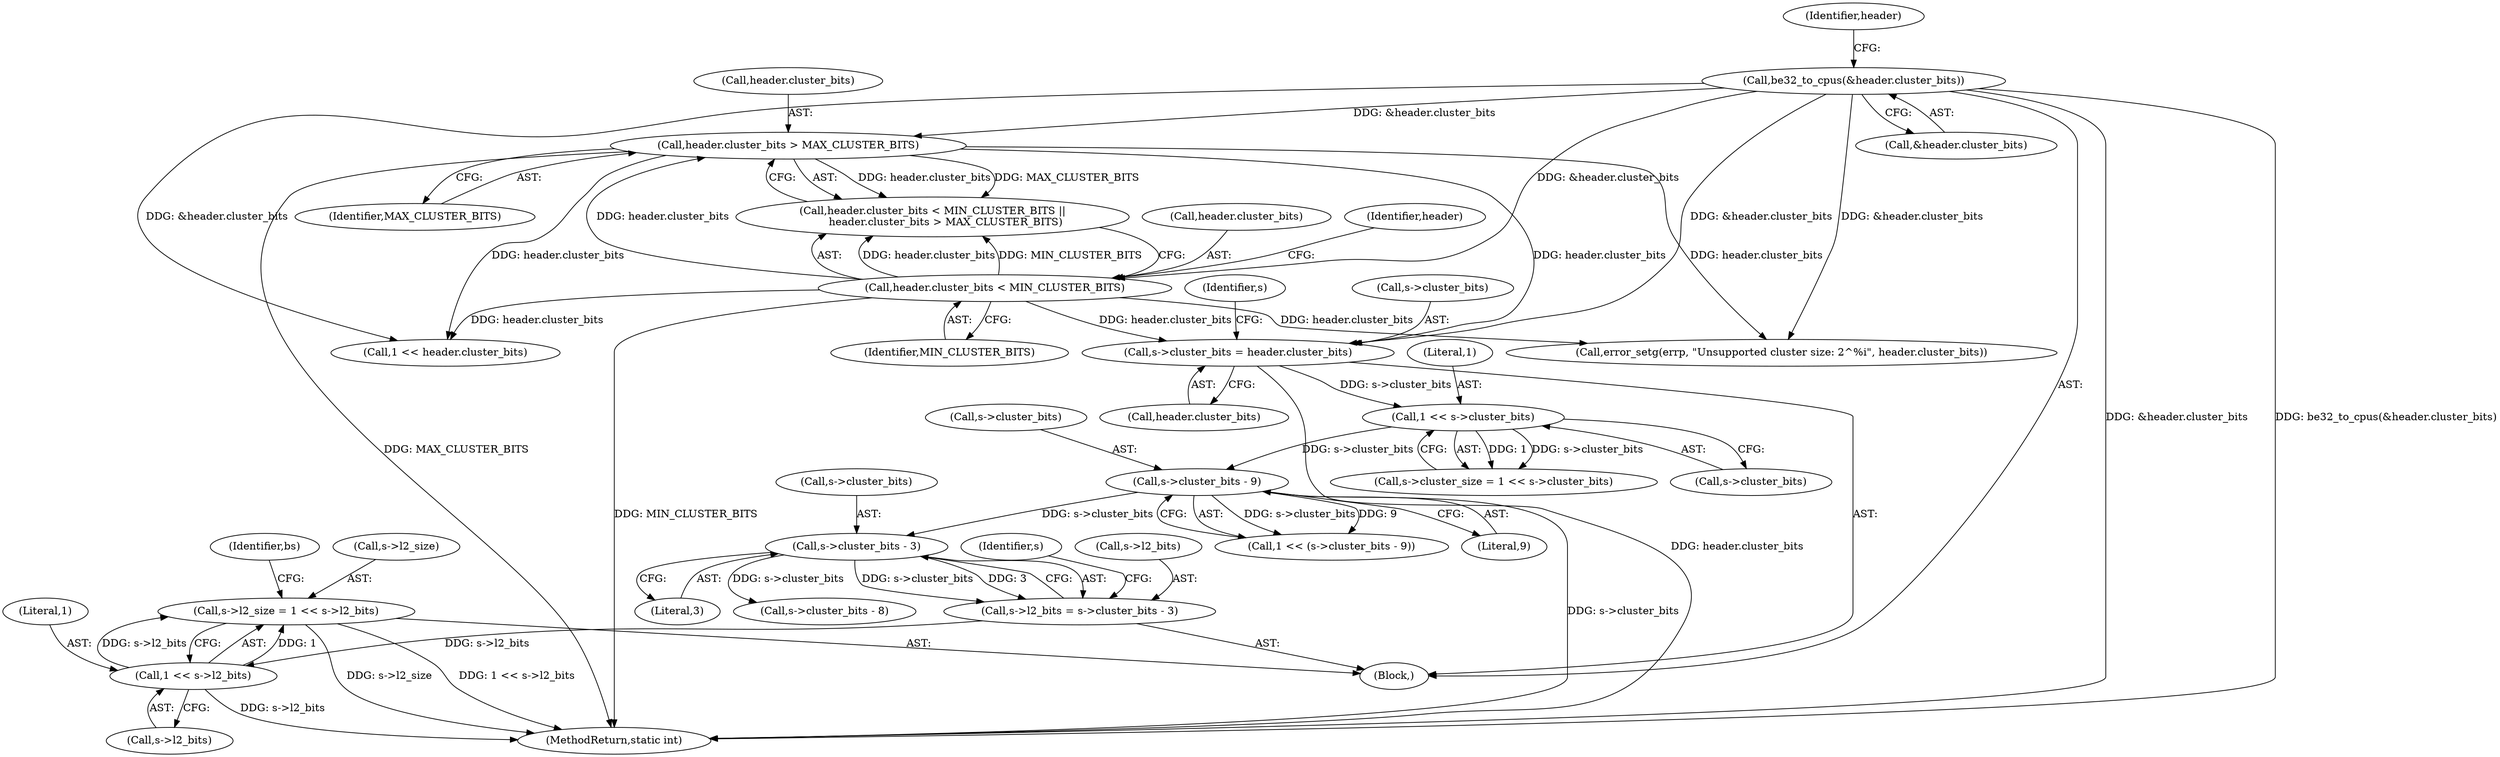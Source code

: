 digraph "0_qemu_6a83f8b5bec6f59e56cc49bd49e4c3f8f805d56f_0@pointer" {
"1000669" [label="(Call,s->l2_size = 1 << s->l2_bits)"];
"1000673" [label="(Call,1 << s->l2_bits)"];
"1000660" [label="(Call,s->l2_bits = s->cluster_bits - 3)"];
"1000664" [label="(Call,s->cluster_bits - 3)"];
"1000332" [label="(Call,s->cluster_bits - 9)"];
"1000321" [label="(Call,1 << s->cluster_bits)"];
"1000310" [label="(Call,s->cluster_bits = header.cluster_bits)"];
"1000293" [label="(Call,header.cluster_bits > MAX_CLUSTER_BITS)"];
"1000199" [label="(Call,be32_to_cpus(&header.cluster_bits))"];
"1000288" [label="(Call,header.cluster_bits < MIN_CLUSTER_BITS)"];
"1000674" [label="(Literal,1)"];
"1000288" [label="(Call,header.cluster_bits < MIN_CLUSTER_BITS)"];
"1000693" [label="(Call,s->cluster_bits - 8)"];
"1000295" [label="(Identifier,header)"];
"1000673" [label="(Call,1 << s->l2_bits)"];
"1000311" [label="(Call,s->cluster_bits)"];
"1000294" [label="(Call,header.cluster_bits)"];
"1000317" [label="(Call,s->cluster_size = 1 << s->cluster_bits)"];
"1000199" [label="(Call,be32_to_cpus(&header.cluster_bits))"];
"1000675" [label="(Call,s->l2_bits)"];
"1000664" [label="(Call,s->cluster_bits - 3)"];
"1000297" [label="(Identifier,MAX_CLUSTER_BITS)"];
"1000668" [label="(Literal,3)"];
"1000660" [label="(Call,s->l2_bits = s->cluster_bits - 3)"];
"1000292" [label="(Identifier,MIN_CLUSTER_BITS)"];
"1000200" [label="(Call,&header.cluster_bits)"];
"1000314" [label="(Call,header.cluster_bits)"];
"1000671" [label="(Identifier,s)"];
"1000330" [label="(Call,1 << (s->cluster_bits - 9))"];
"1000299" [label="(Call,error_setg(errp, \"Unsupported cluster size: 2^%i\", header.cluster_bits))"];
"1000669" [label="(Call,s->l2_size = 1 << s->l2_bits)"];
"1000670" [label="(Call,s->l2_size)"];
"1000661" [label="(Call,s->l2_bits)"];
"1000322" [label="(Literal,1)"];
"1000310" [label="(Call,s->cluster_bits = header.cluster_bits)"];
"1000510" [label="(Call,1 << header.cluster_bits)"];
"1000323" [label="(Call,s->cluster_bits)"];
"1000289" [label="(Call,header.cluster_bits)"];
"1001483" [label="(MethodReturn,static int)"];
"1000126" [label="(Block,)"];
"1000287" [label="(Call,header.cluster_bits < MIN_CLUSTER_BITS ||\n        header.cluster_bits > MAX_CLUSTER_BITS)"];
"1000321" [label="(Call,1 << s->cluster_bits)"];
"1000319" [label="(Identifier,s)"];
"1000336" [label="(Literal,9)"];
"1000332" [label="(Call,s->cluster_bits - 9)"];
"1000207" [label="(Identifier,header)"];
"1000665" [label="(Call,s->cluster_bits)"];
"1000333" [label="(Call,s->cluster_bits)"];
"1000293" [label="(Call,header.cluster_bits > MAX_CLUSTER_BITS)"];
"1000680" [label="(Identifier,bs)"];
"1000669" -> "1000126"  [label="AST: "];
"1000669" -> "1000673"  [label="CFG: "];
"1000670" -> "1000669"  [label="AST: "];
"1000673" -> "1000669"  [label="AST: "];
"1000680" -> "1000669"  [label="CFG: "];
"1000669" -> "1001483"  [label="DDG: s->l2_size"];
"1000669" -> "1001483"  [label="DDG: 1 << s->l2_bits"];
"1000673" -> "1000669"  [label="DDG: 1"];
"1000673" -> "1000669"  [label="DDG: s->l2_bits"];
"1000673" -> "1000675"  [label="CFG: "];
"1000674" -> "1000673"  [label="AST: "];
"1000675" -> "1000673"  [label="AST: "];
"1000673" -> "1001483"  [label="DDG: s->l2_bits"];
"1000660" -> "1000673"  [label="DDG: s->l2_bits"];
"1000660" -> "1000126"  [label="AST: "];
"1000660" -> "1000664"  [label="CFG: "];
"1000661" -> "1000660"  [label="AST: "];
"1000664" -> "1000660"  [label="AST: "];
"1000671" -> "1000660"  [label="CFG: "];
"1000664" -> "1000660"  [label="DDG: s->cluster_bits"];
"1000664" -> "1000660"  [label="DDG: 3"];
"1000664" -> "1000668"  [label="CFG: "];
"1000665" -> "1000664"  [label="AST: "];
"1000668" -> "1000664"  [label="AST: "];
"1000332" -> "1000664"  [label="DDG: s->cluster_bits"];
"1000664" -> "1000693"  [label="DDG: s->cluster_bits"];
"1000332" -> "1000330"  [label="AST: "];
"1000332" -> "1000336"  [label="CFG: "];
"1000333" -> "1000332"  [label="AST: "];
"1000336" -> "1000332"  [label="AST: "];
"1000330" -> "1000332"  [label="CFG: "];
"1000332" -> "1001483"  [label="DDG: s->cluster_bits"];
"1000332" -> "1000330"  [label="DDG: s->cluster_bits"];
"1000332" -> "1000330"  [label="DDG: 9"];
"1000321" -> "1000332"  [label="DDG: s->cluster_bits"];
"1000321" -> "1000317"  [label="AST: "];
"1000321" -> "1000323"  [label="CFG: "];
"1000322" -> "1000321"  [label="AST: "];
"1000323" -> "1000321"  [label="AST: "];
"1000317" -> "1000321"  [label="CFG: "];
"1000321" -> "1000317"  [label="DDG: 1"];
"1000321" -> "1000317"  [label="DDG: s->cluster_bits"];
"1000310" -> "1000321"  [label="DDG: s->cluster_bits"];
"1000310" -> "1000126"  [label="AST: "];
"1000310" -> "1000314"  [label="CFG: "];
"1000311" -> "1000310"  [label="AST: "];
"1000314" -> "1000310"  [label="AST: "];
"1000319" -> "1000310"  [label="CFG: "];
"1000310" -> "1001483"  [label="DDG: header.cluster_bits"];
"1000293" -> "1000310"  [label="DDG: header.cluster_bits"];
"1000199" -> "1000310"  [label="DDG: &header.cluster_bits"];
"1000288" -> "1000310"  [label="DDG: header.cluster_bits"];
"1000293" -> "1000287"  [label="AST: "];
"1000293" -> "1000297"  [label="CFG: "];
"1000294" -> "1000293"  [label="AST: "];
"1000297" -> "1000293"  [label="AST: "];
"1000287" -> "1000293"  [label="CFG: "];
"1000293" -> "1001483"  [label="DDG: MAX_CLUSTER_BITS"];
"1000293" -> "1000287"  [label="DDG: header.cluster_bits"];
"1000293" -> "1000287"  [label="DDG: MAX_CLUSTER_BITS"];
"1000199" -> "1000293"  [label="DDG: &header.cluster_bits"];
"1000288" -> "1000293"  [label="DDG: header.cluster_bits"];
"1000293" -> "1000299"  [label="DDG: header.cluster_bits"];
"1000293" -> "1000510"  [label="DDG: header.cluster_bits"];
"1000199" -> "1000126"  [label="AST: "];
"1000199" -> "1000200"  [label="CFG: "];
"1000200" -> "1000199"  [label="AST: "];
"1000207" -> "1000199"  [label="CFG: "];
"1000199" -> "1001483"  [label="DDG: &header.cluster_bits"];
"1000199" -> "1001483"  [label="DDG: be32_to_cpus(&header.cluster_bits)"];
"1000199" -> "1000288"  [label="DDG: &header.cluster_bits"];
"1000199" -> "1000299"  [label="DDG: &header.cluster_bits"];
"1000199" -> "1000510"  [label="DDG: &header.cluster_bits"];
"1000288" -> "1000287"  [label="AST: "];
"1000288" -> "1000292"  [label="CFG: "];
"1000289" -> "1000288"  [label="AST: "];
"1000292" -> "1000288"  [label="AST: "];
"1000295" -> "1000288"  [label="CFG: "];
"1000287" -> "1000288"  [label="CFG: "];
"1000288" -> "1001483"  [label="DDG: MIN_CLUSTER_BITS"];
"1000288" -> "1000287"  [label="DDG: header.cluster_bits"];
"1000288" -> "1000287"  [label="DDG: MIN_CLUSTER_BITS"];
"1000288" -> "1000299"  [label="DDG: header.cluster_bits"];
"1000288" -> "1000510"  [label="DDG: header.cluster_bits"];
}
